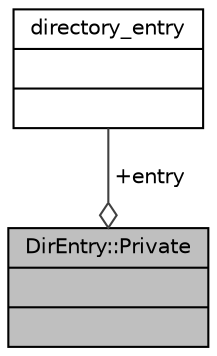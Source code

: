 digraph "DirEntry::Private"
{
 // LATEX_PDF_SIZE
  edge [fontname="Helvetica",fontsize="10",labelfontname="Helvetica",labelfontsize="10"];
  node [fontname="Helvetica",fontsize="10",shape=record];
  Node1 [label="{DirEntry::Private\n||}",height=0.2,width=0.4,color="black", fillcolor="grey75", style="filled", fontcolor="black",tooltip=" "];
  Node2 -> Node1 [color="grey25",fontsize="10",style="solid",label=" +entry" ,arrowhead="odiamond",fontname="Helvetica"];
  Node2 [label="{directory_entry\n||}",height=0.2,width=0.4,color="black", fillcolor="white", style="filled",tooltip=" "];
}
